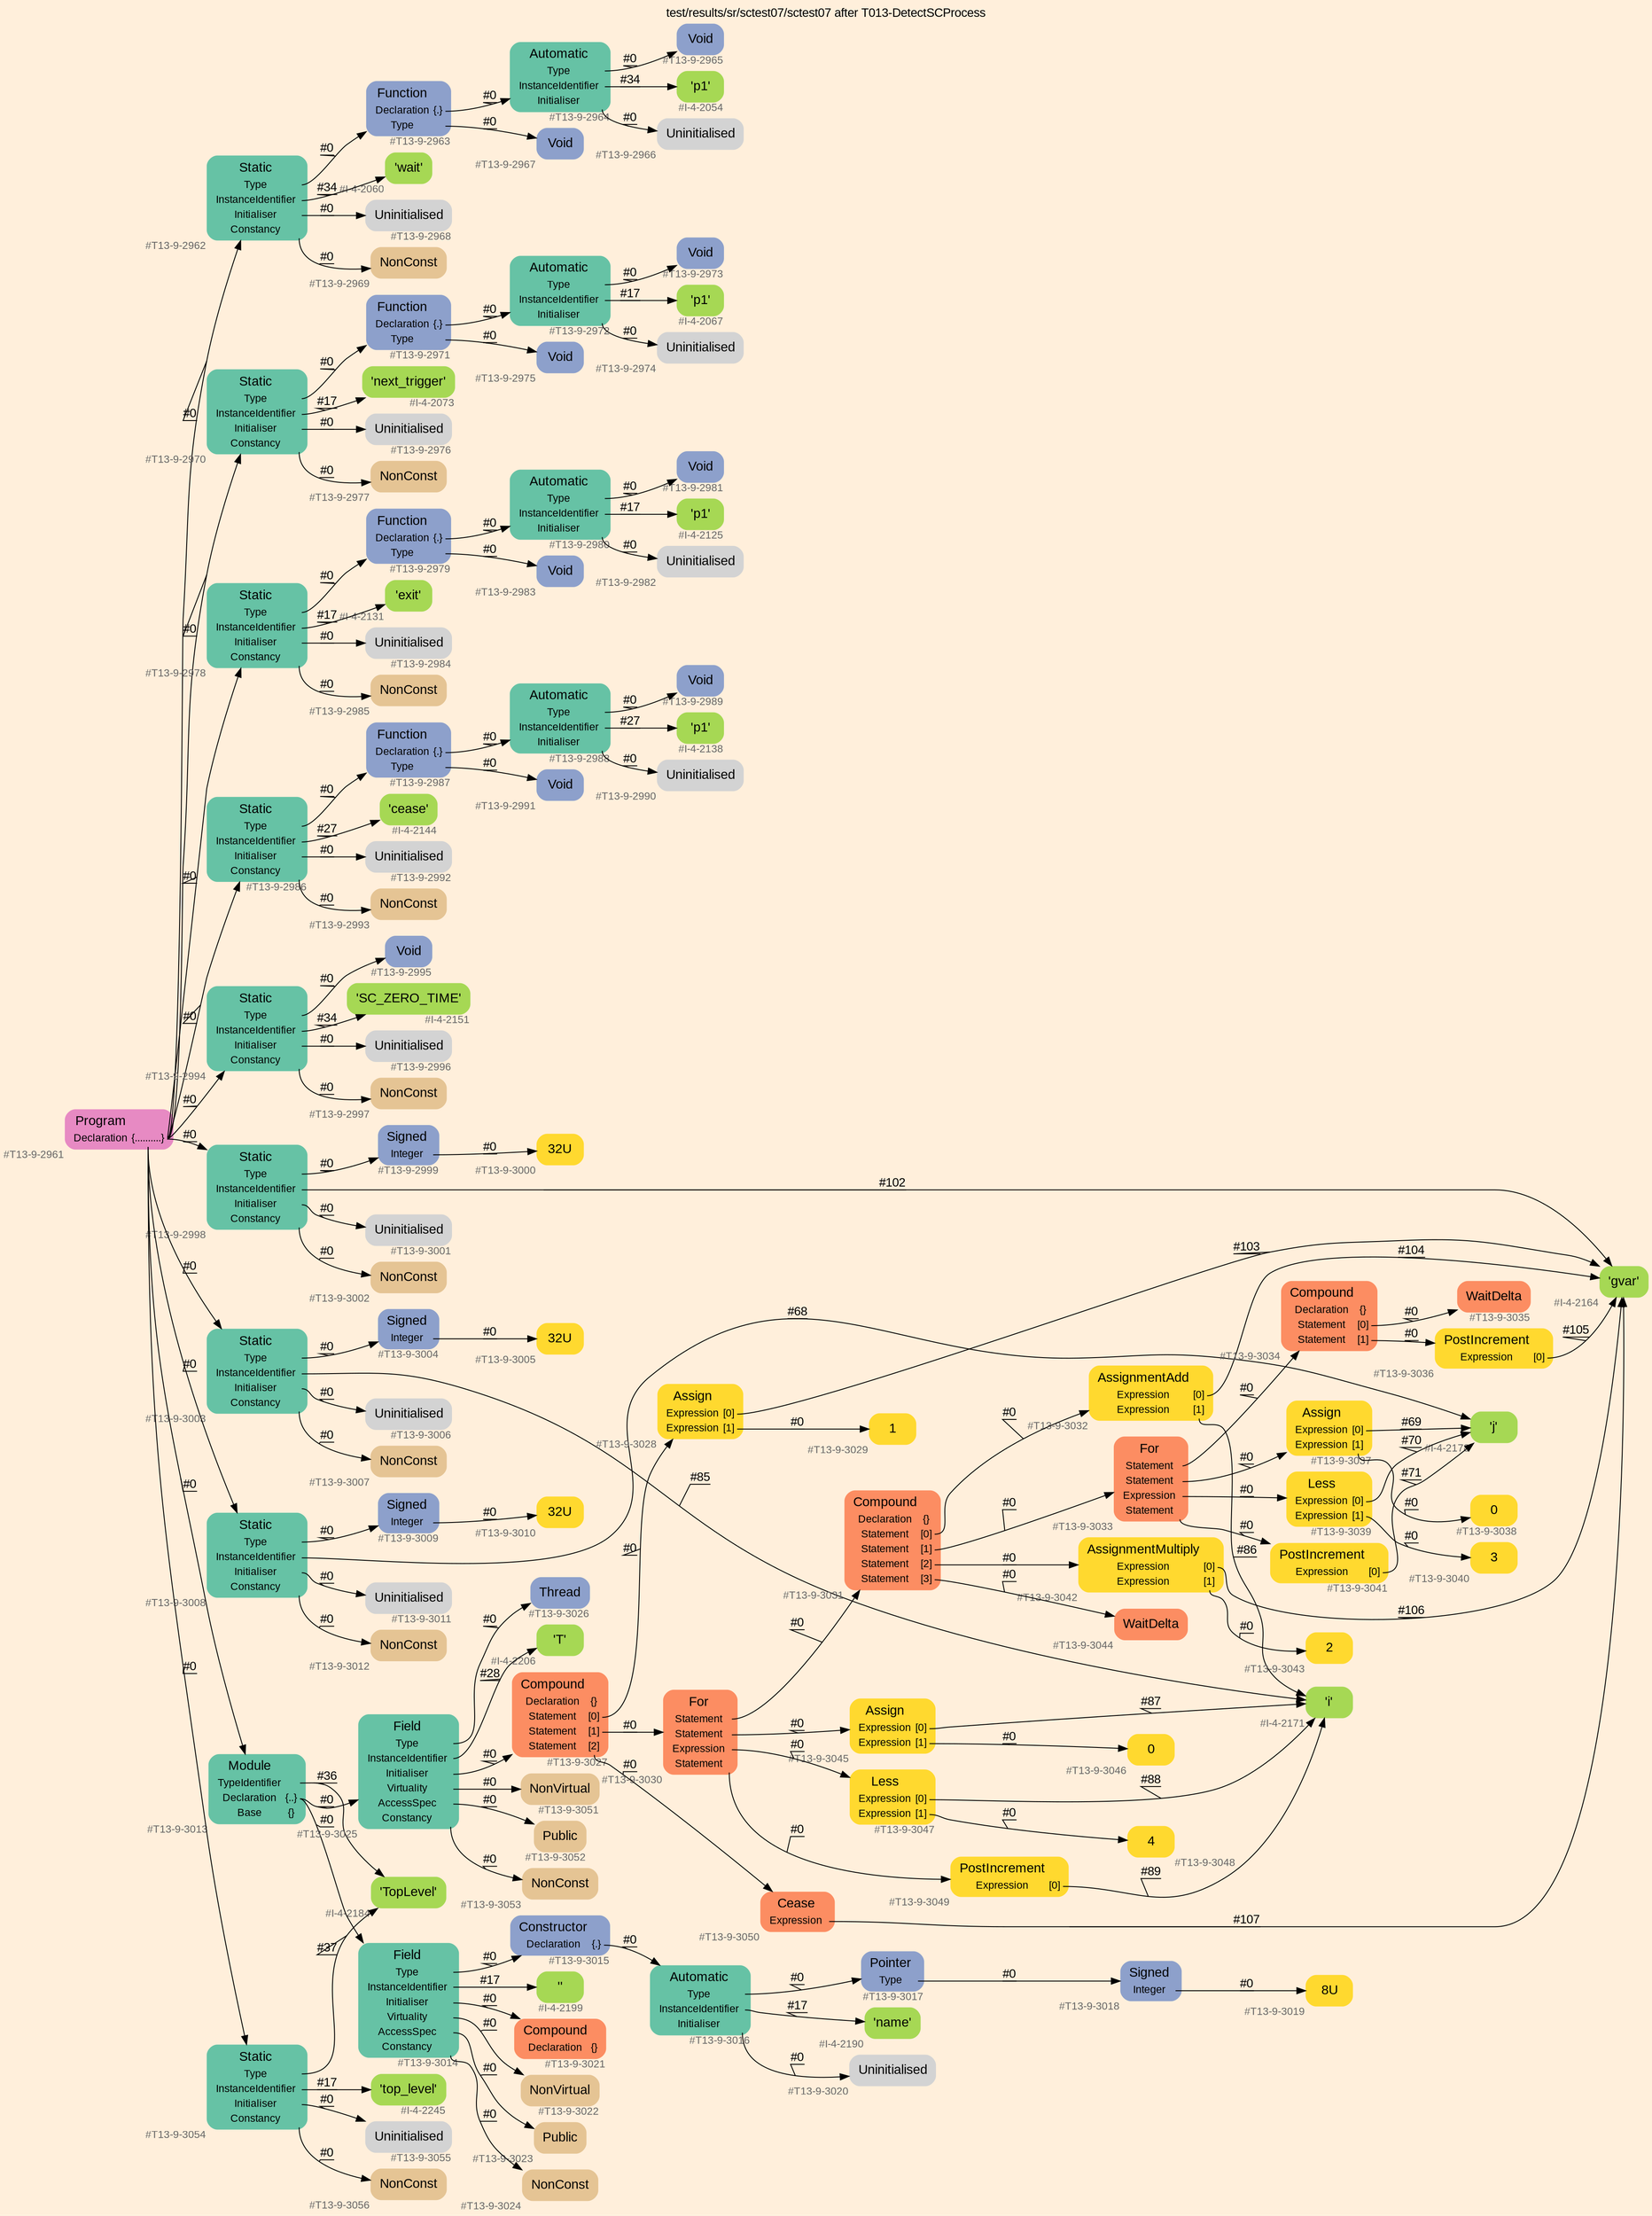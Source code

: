digraph "test/results/sr/sctest07/sctest07 after T013-DetectSCProcess" {
label = "test/results/sr/sctest07/sctest07 after T013-DetectSCProcess"
labelloc = t
graph [
    rankdir = "LR"
    ranksep = 0.3
    bgcolor = antiquewhite1
    color = black
    fontcolor = black
    fontname = "Arial"
];
node [
    fontname = "Arial"
];
edge [
    fontname = "Arial"
];

// -------------------- node figure --------------------
// -------- block #T13-9-2961 ----------
"#T13-9-2961" [
    fillcolor = "/set28/4"
    xlabel = "#T13-9-2961"
    fontsize = "12"
    fontcolor = grey40
    shape = "plaintext"
    label = <<TABLE BORDER="0" CELLBORDER="0" CELLSPACING="0">
     <TR><TD><FONT COLOR="black" POINT-SIZE="15">Program</FONT></TD></TR>
     <TR><TD><FONT COLOR="black" POINT-SIZE="12">Declaration</FONT></TD><TD PORT="port0"><FONT COLOR="black" POINT-SIZE="12">{..........}</FONT></TD></TR>
    </TABLE>>
    style = "rounded,filled"
];

// -------- block #T13-9-2962 ----------
"#T13-9-2962" [
    fillcolor = "/set28/1"
    xlabel = "#T13-9-2962"
    fontsize = "12"
    fontcolor = grey40
    shape = "plaintext"
    label = <<TABLE BORDER="0" CELLBORDER="0" CELLSPACING="0">
     <TR><TD><FONT COLOR="black" POINT-SIZE="15">Static</FONT></TD></TR>
     <TR><TD><FONT COLOR="black" POINT-SIZE="12">Type</FONT></TD><TD PORT="port0"></TD></TR>
     <TR><TD><FONT COLOR="black" POINT-SIZE="12">InstanceIdentifier</FONT></TD><TD PORT="port1"></TD></TR>
     <TR><TD><FONT COLOR="black" POINT-SIZE="12">Initialiser</FONT></TD><TD PORT="port2"></TD></TR>
     <TR><TD><FONT COLOR="black" POINT-SIZE="12">Constancy</FONT></TD><TD PORT="port3"></TD></TR>
    </TABLE>>
    style = "rounded,filled"
];

// -------- block #T13-9-2963 ----------
"#T13-9-2963" [
    fillcolor = "/set28/3"
    xlabel = "#T13-9-2963"
    fontsize = "12"
    fontcolor = grey40
    shape = "plaintext"
    label = <<TABLE BORDER="0" CELLBORDER="0" CELLSPACING="0">
     <TR><TD><FONT COLOR="black" POINT-SIZE="15">Function</FONT></TD></TR>
     <TR><TD><FONT COLOR="black" POINT-SIZE="12">Declaration</FONT></TD><TD PORT="port0"><FONT COLOR="black" POINT-SIZE="12">{.}</FONT></TD></TR>
     <TR><TD><FONT COLOR="black" POINT-SIZE="12">Type</FONT></TD><TD PORT="port1"></TD></TR>
    </TABLE>>
    style = "rounded,filled"
];

// -------- block #T13-9-2964 ----------
"#T13-9-2964" [
    fillcolor = "/set28/1"
    xlabel = "#T13-9-2964"
    fontsize = "12"
    fontcolor = grey40
    shape = "plaintext"
    label = <<TABLE BORDER="0" CELLBORDER="0" CELLSPACING="0">
     <TR><TD><FONT COLOR="black" POINT-SIZE="15">Automatic</FONT></TD></TR>
     <TR><TD><FONT COLOR="black" POINT-SIZE="12">Type</FONT></TD><TD PORT="port0"></TD></TR>
     <TR><TD><FONT COLOR="black" POINT-SIZE="12">InstanceIdentifier</FONT></TD><TD PORT="port1"></TD></TR>
     <TR><TD><FONT COLOR="black" POINT-SIZE="12">Initialiser</FONT></TD><TD PORT="port2"></TD></TR>
    </TABLE>>
    style = "rounded,filled"
];

// -------- block #T13-9-2965 ----------
"#T13-9-2965" [
    fillcolor = "/set28/3"
    xlabel = "#T13-9-2965"
    fontsize = "12"
    fontcolor = grey40
    shape = "plaintext"
    label = <<TABLE BORDER="0" CELLBORDER="0" CELLSPACING="0">
     <TR><TD><FONT COLOR="black" POINT-SIZE="15">Void</FONT></TD></TR>
    </TABLE>>
    style = "rounded,filled"
];

// -------- block #I-4-2054 ----------
"#I-4-2054" [
    fillcolor = "/set28/5"
    xlabel = "#I-4-2054"
    fontsize = "12"
    fontcolor = grey40
    shape = "plaintext"
    label = <<TABLE BORDER="0" CELLBORDER="0" CELLSPACING="0">
     <TR><TD><FONT COLOR="black" POINT-SIZE="15">'p1'</FONT></TD></TR>
    </TABLE>>
    style = "rounded,filled"
];

// -------- block #T13-9-2966 ----------
"#T13-9-2966" [
    xlabel = "#T13-9-2966"
    fontsize = "12"
    fontcolor = grey40
    shape = "plaintext"
    label = <<TABLE BORDER="0" CELLBORDER="0" CELLSPACING="0">
     <TR><TD><FONT COLOR="black" POINT-SIZE="15">Uninitialised</FONT></TD></TR>
    </TABLE>>
    style = "rounded,filled"
];

// -------- block #T13-9-2967 ----------
"#T13-9-2967" [
    fillcolor = "/set28/3"
    xlabel = "#T13-9-2967"
    fontsize = "12"
    fontcolor = grey40
    shape = "plaintext"
    label = <<TABLE BORDER="0" CELLBORDER="0" CELLSPACING="0">
     <TR><TD><FONT COLOR="black" POINT-SIZE="15">Void</FONT></TD></TR>
    </TABLE>>
    style = "rounded,filled"
];

// -------- block #I-4-2060 ----------
"#I-4-2060" [
    fillcolor = "/set28/5"
    xlabel = "#I-4-2060"
    fontsize = "12"
    fontcolor = grey40
    shape = "plaintext"
    label = <<TABLE BORDER="0" CELLBORDER="0" CELLSPACING="0">
     <TR><TD><FONT COLOR="black" POINT-SIZE="15">'wait'</FONT></TD></TR>
    </TABLE>>
    style = "rounded,filled"
];

// -------- block #T13-9-2968 ----------
"#T13-9-2968" [
    xlabel = "#T13-9-2968"
    fontsize = "12"
    fontcolor = grey40
    shape = "plaintext"
    label = <<TABLE BORDER="0" CELLBORDER="0" CELLSPACING="0">
     <TR><TD><FONT COLOR="black" POINT-SIZE="15">Uninitialised</FONT></TD></TR>
    </TABLE>>
    style = "rounded,filled"
];

// -------- block #T13-9-2969 ----------
"#T13-9-2969" [
    fillcolor = "/set28/7"
    xlabel = "#T13-9-2969"
    fontsize = "12"
    fontcolor = grey40
    shape = "plaintext"
    label = <<TABLE BORDER="0" CELLBORDER="0" CELLSPACING="0">
     <TR><TD><FONT COLOR="black" POINT-SIZE="15">NonConst</FONT></TD></TR>
    </TABLE>>
    style = "rounded,filled"
];

// -------- block #T13-9-2970 ----------
"#T13-9-2970" [
    fillcolor = "/set28/1"
    xlabel = "#T13-9-2970"
    fontsize = "12"
    fontcolor = grey40
    shape = "plaintext"
    label = <<TABLE BORDER="0" CELLBORDER="0" CELLSPACING="0">
     <TR><TD><FONT COLOR="black" POINT-SIZE="15">Static</FONT></TD></TR>
     <TR><TD><FONT COLOR="black" POINT-SIZE="12">Type</FONT></TD><TD PORT="port0"></TD></TR>
     <TR><TD><FONT COLOR="black" POINT-SIZE="12">InstanceIdentifier</FONT></TD><TD PORT="port1"></TD></TR>
     <TR><TD><FONT COLOR="black" POINT-SIZE="12">Initialiser</FONT></TD><TD PORT="port2"></TD></TR>
     <TR><TD><FONT COLOR="black" POINT-SIZE="12">Constancy</FONT></TD><TD PORT="port3"></TD></TR>
    </TABLE>>
    style = "rounded,filled"
];

// -------- block #T13-9-2971 ----------
"#T13-9-2971" [
    fillcolor = "/set28/3"
    xlabel = "#T13-9-2971"
    fontsize = "12"
    fontcolor = grey40
    shape = "plaintext"
    label = <<TABLE BORDER="0" CELLBORDER="0" CELLSPACING="0">
     <TR><TD><FONT COLOR="black" POINT-SIZE="15">Function</FONT></TD></TR>
     <TR><TD><FONT COLOR="black" POINT-SIZE="12">Declaration</FONT></TD><TD PORT="port0"><FONT COLOR="black" POINT-SIZE="12">{.}</FONT></TD></TR>
     <TR><TD><FONT COLOR="black" POINT-SIZE="12">Type</FONT></TD><TD PORT="port1"></TD></TR>
    </TABLE>>
    style = "rounded,filled"
];

// -------- block #T13-9-2972 ----------
"#T13-9-2972" [
    fillcolor = "/set28/1"
    xlabel = "#T13-9-2972"
    fontsize = "12"
    fontcolor = grey40
    shape = "plaintext"
    label = <<TABLE BORDER="0" CELLBORDER="0" CELLSPACING="0">
     <TR><TD><FONT COLOR="black" POINT-SIZE="15">Automatic</FONT></TD></TR>
     <TR><TD><FONT COLOR="black" POINT-SIZE="12">Type</FONT></TD><TD PORT="port0"></TD></TR>
     <TR><TD><FONT COLOR="black" POINT-SIZE="12">InstanceIdentifier</FONT></TD><TD PORT="port1"></TD></TR>
     <TR><TD><FONT COLOR="black" POINT-SIZE="12">Initialiser</FONT></TD><TD PORT="port2"></TD></TR>
    </TABLE>>
    style = "rounded,filled"
];

// -------- block #T13-9-2973 ----------
"#T13-9-2973" [
    fillcolor = "/set28/3"
    xlabel = "#T13-9-2973"
    fontsize = "12"
    fontcolor = grey40
    shape = "plaintext"
    label = <<TABLE BORDER="0" CELLBORDER="0" CELLSPACING="0">
     <TR><TD><FONT COLOR="black" POINT-SIZE="15">Void</FONT></TD></TR>
    </TABLE>>
    style = "rounded,filled"
];

// -------- block #I-4-2067 ----------
"#I-4-2067" [
    fillcolor = "/set28/5"
    xlabel = "#I-4-2067"
    fontsize = "12"
    fontcolor = grey40
    shape = "plaintext"
    label = <<TABLE BORDER="0" CELLBORDER="0" CELLSPACING="0">
     <TR><TD><FONT COLOR="black" POINT-SIZE="15">'p1'</FONT></TD></TR>
    </TABLE>>
    style = "rounded,filled"
];

// -------- block #T13-9-2974 ----------
"#T13-9-2974" [
    xlabel = "#T13-9-2974"
    fontsize = "12"
    fontcolor = grey40
    shape = "plaintext"
    label = <<TABLE BORDER="0" CELLBORDER="0" CELLSPACING="0">
     <TR><TD><FONT COLOR="black" POINT-SIZE="15">Uninitialised</FONT></TD></TR>
    </TABLE>>
    style = "rounded,filled"
];

// -------- block #T13-9-2975 ----------
"#T13-9-2975" [
    fillcolor = "/set28/3"
    xlabel = "#T13-9-2975"
    fontsize = "12"
    fontcolor = grey40
    shape = "plaintext"
    label = <<TABLE BORDER="0" CELLBORDER="0" CELLSPACING="0">
     <TR><TD><FONT COLOR="black" POINT-SIZE="15">Void</FONT></TD></TR>
    </TABLE>>
    style = "rounded,filled"
];

// -------- block #I-4-2073 ----------
"#I-4-2073" [
    fillcolor = "/set28/5"
    xlabel = "#I-4-2073"
    fontsize = "12"
    fontcolor = grey40
    shape = "plaintext"
    label = <<TABLE BORDER="0" CELLBORDER="0" CELLSPACING="0">
     <TR><TD><FONT COLOR="black" POINT-SIZE="15">'next_trigger'</FONT></TD></TR>
    </TABLE>>
    style = "rounded,filled"
];

// -------- block #T13-9-2976 ----------
"#T13-9-2976" [
    xlabel = "#T13-9-2976"
    fontsize = "12"
    fontcolor = grey40
    shape = "plaintext"
    label = <<TABLE BORDER="0" CELLBORDER="0" CELLSPACING="0">
     <TR><TD><FONT COLOR="black" POINT-SIZE="15">Uninitialised</FONT></TD></TR>
    </TABLE>>
    style = "rounded,filled"
];

// -------- block #T13-9-2977 ----------
"#T13-9-2977" [
    fillcolor = "/set28/7"
    xlabel = "#T13-9-2977"
    fontsize = "12"
    fontcolor = grey40
    shape = "plaintext"
    label = <<TABLE BORDER="0" CELLBORDER="0" CELLSPACING="0">
     <TR><TD><FONT COLOR="black" POINT-SIZE="15">NonConst</FONT></TD></TR>
    </TABLE>>
    style = "rounded,filled"
];

// -------- block #T13-9-2978 ----------
"#T13-9-2978" [
    fillcolor = "/set28/1"
    xlabel = "#T13-9-2978"
    fontsize = "12"
    fontcolor = grey40
    shape = "plaintext"
    label = <<TABLE BORDER="0" CELLBORDER="0" CELLSPACING="0">
     <TR><TD><FONT COLOR="black" POINT-SIZE="15">Static</FONT></TD></TR>
     <TR><TD><FONT COLOR="black" POINT-SIZE="12">Type</FONT></TD><TD PORT="port0"></TD></TR>
     <TR><TD><FONT COLOR="black" POINT-SIZE="12">InstanceIdentifier</FONT></TD><TD PORT="port1"></TD></TR>
     <TR><TD><FONT COLOR="black" POINT-SIZE="12">Initialiser</FONT></TD><TD PORT="port2"></TD></TR>
     <TR><TD><FONT COLOR="black" POINT-SIZE="12">Constancy</FONT></TD><TD PORT="port3"></TD></TR>
    </TABLE>>
    style = "rounded,filled"
];

// -------- block #T13-9-2979 ----------
"#T13-9-2979" [
    fillcolor = "/set28/3"
    xlabel = "#T13-9-2979"
    fontsize = "12"
    fontcolor = grey40
    shape = "plaintext"
    label = <<TABLE BORDER="0" CELLBORDER="0" CELLSPACING="0">
     <TR><TD><FONT COLOR="black" POINT-SIZE="15">Function</FONT></TD></TR>
     <TR><TD><FONT COLOR="black" POINT-SIZE="12">Declaration</FONT></TD><TD PORT="port0"><FONT COLOR="black" POINT-SIZE="12">{.}</FONT></TD></TR>
     <TR><TD><FONT COLOR="black" POINT-SIZE="12">Type</FONT></TD><TD PORT="port1"></TD></TR>
    </TABLE>>
    style = "rounded,filled"
];

// -------- block #T13-9-2980 ----------
"#T13-9-2980" [
    fillcolor = "/set28/1"
    xlabel = "#T13-9-2980"
    fontsize = "12"
    fontcolor = grey40
    shape = "plaintext"
    label = <<TABLE BORDER="0" CELLBORDER="0" CELLSPACING="0">
     <TR><TD><FONT COLOR="black" POINT-SIZE="15">Automatic</FONT></TD></TR>
     <TR><TD><FONT COLOR="black" POINT-SIZE="12">Type</FONT></TD><TD PORT="port0"></TD></TR>
     <TR><TD><FONT COLOR="black" POINT-SIZE="12">InstanceIdentifier</FONT></TD><TD PORT="port1"></TD></TR>
     <TR><TD><FONT COLOR="black" POINT-SIZE="12">Initialiser</FONT></TD><TD PORT="port2"></TD></TR>
    </TABLE>>
    style = "rounded,filled"
];

// -------- block #T13-9-2981 ----------
"#T13-9-2981" [
    fillcolor = "/set28/3"
    xlabel = "#T13-9-2981"
    fontsize = "12"
    fontcolor = grey40
    shape = "plaintext"
    label = <<TABLE BORDER="0" CELLBORDER="0" CELLSPACING="0">
     <TR><TD><FONT COLOR="black" POINT-SIZE="15">Void</FONT></TD></TR>
    </TABLE>>
    style = "rounded,filled"
];

// -------- block #I-4-2125 ----------
"#I-4-2125" [
    fillcolor = "/set28/5"
    xlabel = "#I-4-2125"
    fontsize = "12"
    fontcolor = grey40
    shape = "plaintext"
    label = <<TABLE BORDER="0" CELLBORDER="0" CELLSPACING="0">
     <TR><TD><FONT COLOR="black" POINT-SIZE="15">'p1'</FONT></TD></TR>
    </TABLE>>
    style = "rounded,filled"
];

// -------- block #T13-9-2982 ----------
"#T13-9-2982" [
    xlabel = "#T13-9-2982"
    fontsize = "12"
    fontcolor = grey40
    shape = "plaintext"
    label = <<TABLE BORDER="0" CELLBORDER="0" CELLSPACING="0">
     <TR><TD><FONT COLOR="black" POINT-SIZE="15">Uninitialised</FONT></TD></TR>
    </TABLE>>
    style = "rounded,filled"
];

// -------- block #T13-9-2983 ----------
"#T13-9-2983" [
    fillcolor = "/set28/3"
    xlabel = "#T13-9-2983"
    fontsize = "12"
    fontcolor = grey40
    shape = "plaintext"
    label = <<TABLE BORDER="0" CELLBORDER="0" CELLSPACING="0">
     <TR><TD><FONT COLOR="black" POINT-SIZE="15">Void</FONT></TD></TR>
    </TABLE>>
    style = "rounded,filled"
];

// -------- block #I-4-2131 ----------
"#I-4-2131" [
    fillcolor = "/set28/5"
    xlabel = "#I-4-2131"
    fontsize = "12"
    fontcolor = grey40
    shape = "plaintext"
    label = <<TABLE BORDER="0" CELLBORDER="0" CELLSPACING="0">
     <TR><TD><FONT COLOR="black" POINT-SIZE="15">'exit'</FONT></TD></TR>
    </TABLE>>
    style = "rounded,filled"
];

// -------- block #T13-9-2984 ----------
"#T13-9-2984" [
    xlabel = "#T13-9-2984"
    fontsize = "12"
    fontcolor = grey40
    shape = "plaintext"
    label = <<TABLE BORDER="0" CELLBORDER="0" CELLSPACING="0">
     <TR><TD><FONT COLOR="black" POINT-SIZE="15">Uninitialised</FONT></TD></TR>
    </TABLE>>
    style = "rounded,filled"
];

// -------- block #T13-9-2985 ----------
"#T13-9-2985" [
    fillcolor = "/set28/7"
    xlabel = "#T13-9-2985"
    fontsize = "12"
    fontcolor = grey40
    shape = "plaintext"
    label = <<TABLE BORDER="0" CELLBORDER="0" CELLSPACING="0">
     <TR><TD><FONT COLOR="black" POINT-SIZE="15">NonConst</FONT></TD></TR>
    </TABLE>>
    style = "rounded,filled"
];

// -------- block #T13-9-2986 ----------
"#T13-9-2986" [
    fillcolor = "/set28/1"
    xlabel = "#T13-9-2986"
    fontsize = "12"
    fontcolor = grey40
    shape = "plaintext"
    label = <<TABLE BORDER="0" CELLBORDER="0" CELLSPACING="0">
     <TR><TD><FONT COLOR="black" POINT-SIZE="15">Static</FONT></TD></TR>
     <TR><TD><FONT COLOR="black" POINT-SIZE="12">Type</FONT></TD><TD PORT="port0"></TD></TR>
     <TR><TD><FONT COLOR="black" POINT-SIZE="12">InstanceIdentifier</FONT></TD><TD PORT="port1"></TD></TR>
     <TR><TD><FONT COLOR="black" POINT-SIZE="12">Initialiser</FONT></TD><TD PORT="port2"></TD></TR>
     <TR><TD><FONT COLOR="black" POINT-SIZE="12">Constancy</FONT></TD><TD PORT="port3"></TD></TR>
    </TABLE>>
    style = "rounded,filled"
];

// -------- block #T13-9-2987 ----------
"#T13-9-2987" [
    fillcolor = "/set28/3"
    xlabel = "#T13-9-2987"
    fontsize = "12"
    fontcolor = grey40
    shape = "plaintext"
    label = <<TABLE BORDER="0" CELLBORDER="0" CELLSPACING="0">
     <TR><TD><FONT COLOR="black" POINT-SIZE="15">Function</FONT></TD></TR>
     <TR><TD><FONT COLOR="black" POINT-SIZE="12">Declaration</FONT></TD><TD PORT="port0"><FONT COLOR="black" POINT-SIZE="12">{.}</FONT></TD></TR>
     <TR><TD><FONT COLOR="black" POINT-SIZE="12">Type</FONT></TD><TD PORT="port1"></TD></TR>
    </TABLE>>
    style = "rounded,filled"
];

// -------- block #T13-9-2988 ----------
"#T13-9-2988" [
    fillcolor = "/set28/1"
    xlabel = "#T13-9-2988"
    fontsize = "12"
    fontcolor = grey40
    shape = "plaintext"
    label = <<TABLE BORDER="0" CELLBORDER="0" CELLSPACING="0">
     <TR><TD><FONT COLOR="black" POINT-SIZE="15">Automatic</FONT></TD></TR>
     <TR><TD><FONT COLOR="black" POINT-SIZE="12">Type</FONT></TD><TD PORT="port0"></TD></TR>
     <TR><TD><FONT COLOR="black" POINT-SIZE="12">InstanceIdentifier</FONT></TD><TD PORT="port1"></TD></TR>
     <TR><TD><FONT COLOR="black" POINT-SIZE="12">Initialiser</FONT></TD><TD PORT="port2"></TD></TR>
    </TABLE>>
    style = "rounded,filled"
];

// -------- block #T13-9-2989 ----------
"#T13-9-2989" [
    fillcolor = "/set28/3"
    xlabel = "#T13-9-2989"
    fontsize = "12"
    fontcolor = grey40
    shape = "plaintext"
    label = <<TABLE BORDER="0" CELLBORDER="0" CELLSPACING="0">
     <TR><TD><FONT COLOR="black" POINT-SIZE="15">Void</FONT></TD></TR>
    </TABLE>>
    style = "rounded,filled"
];

// -------- block #I-4-2138 ----------
"#I-4-2138" [
    fillcolor = "/set28/5"
    xlabel = "#I-4-2138"
    fontsize = "12"
    fontcolor = grey40
    shape = "plaintext"
    label = <<TABLE BORDER="0" CELLBORDER="0" CELLSPACING="0">
     <TR><TD><FONT COLOR="black" POINT-SIZE="15">'p1'</FONT></TD></TR>
    </TABLE>>
    style = "rounded,filled"
];

// -------- block #T13-9-2990 ----------
"#T13-9-2990" [
    xlabel = "#T13-9-2990"
    fontsize = "12"
    fontcolor = grey40
    shape = "plaintext"
    label = <<TABLE BORDER="0" CELLBORDER="0" CELLSPACING="0">
     <TR><TD><FONT COLOR="black" POINT-SIZE="15">Uninitialised</FONT></TD></TR>
    </TABLE>>
    style = "rounded,filled"
];

// -------- block #T13-9-2991 ----------
"#T13-9-2991" [
    fillcolor = "/set28/3"
    xlabel = "#T13-9-2991"
    fontsize = "12"
    fontcolor = grey40
    shape = "plaintext"
    label = <<TABLE BORDER="0" CELLBORDER="0" CELLSPACING="0">
     <TR><TD><FONT COLOR="black" POINT-SIZE="15">Void</FONT></TD></TR>
    </TABLE>>
    style = "rounded,filled"
];

// -------- block #I-4-2144 ----------
"#I-4-2144" [
    fillcolor = "/set28/5"
    xlabel = "#I-4-2144"
    fontsize = "12"
    fontcolor = grey40
    shape = "plaintext"
    label = <<TABLE BORDER="0" CELLBORDER="0" CELLSPACING="0">
     <TR><TD><FONT COLOR="black" POINT-SIZE="15">'cease'</FONT></TD></TR>
    </TABLE>>
    style = "rounded,filled"
];

// -------- block #T13-9-2992 ----------
"#T13-9-2992" [
    xlabel = "#T13-9-2992"
    fontsize = "12"
    fontcolor = grey40
    shape = "plaintext"
    label = <<TABLE BORDER="0" CELLBORDER="0" CELLSPACING="0">
     <TR><TD><FONT COLOR="black" POINT-SIZE="15">Uninitialised</FONT></TD></TR>
    </TABLE>>
    style = "rounded,filled"
];

// -------- block #T13-9-2993 ----------
"#T13-9-2993" [
    fillcolor = "/set28/7"
    xlabel = "#T13-9-2993"
    fontsize = "12"
    fontcolor = grey40
    shape = "plaintext"
    label = <<TABLE BORDER="0" CELLBORDER="0" CELLSPACING="0">
     <TR><TD><FONT COLOR="black" POINT-SIZE="15">NonConst</FONT></TD></TR>
    </TABLE>>
    style = "rounded,filled"
];

// -------- block #T13-9-2994 ----------
"#T13-9-2994" [
    fillcolor = "/set28/1"
    xlabel = "#T13-9-2994"
    fontsize = "12"
    fontcolor = grey40
    shape = "plaintext"
    label = <<TABLE BORDER="0" CELLBORDER="0" CELLSPACING="0">
     <TR><TD><FONT COLOR="black" POINT-SIZE="15">Static</FONT></TD></TR>
     <TR><TD><FONT COLOR="black" POINT-SIZE="12">Type</FONT></TD><TD PORT="port0"></TD></TR>
     <TR><TD><FONT COLOR="black" POINT-SIZE="12">InstanceIdentifier</FONT></TD><TD PORT="port1"></TD></TR>
     <TR><TD><FONT COLOR="black" POINT-SIZE="12">Initialiser</FONT></TD><TD PORT="port2"></TD></TR>
     <TR><TD><FONT COLOR="black" POINT-SIZE="12">Constancy</FONT></TD><TD PORT="port3"></TD></TR>
    </TABLE>>
    style = "rounded,filled"
];

// -------- block #T13-9-2995 ----------
"#T13-9-2995" [
    fillcolor = "/set28/3"
    xlabel = "#T13-9-2995"
    fontsize = "12"
    fontcolor = grey40
    shape = "plaintext"
    label = <<TABLE BORDER="0" CELLBORDER="0" CELLSPACING="0">
     <TR><TD><FONT COLOR="black" POINT-SIZE="15">Void</FONT></TD></TR>
    </TABLE>>
    style = "rounded,filled"
];

// -------- block #I-4-2151 ----------
"#I-4-2151" [
    fillcolor = "/set28/5"
    xlabel = "#I-4-2151"
    fontsize = "12"
    fontcolor = grey40
    shape = "plaintext"
    label = <<TABLE BORDER="0" CELLBORDER="0" CELLSPACING="0">
     <TR><TD><FONT COLOR="black" POINT-SIZE="15">'SC_ZERO_TIME'</FONT></TD></TR>
    </TABLE>>
    style = "rounded,filled"
];

// -------- block #T13-9-2996 ----------
"#T13-9-2996" [
    xlabel = "#T13-9-2996"
    fontsize = "12"
    fontcolor = grey40
    shape = "plaintext"
    label = <<TABLE BORDER="0" CELLBORDER="0" CELLSPACING="0">
     <TR><TD><FONT COLOR="black" POINT-SIZE="15">Uninitialised</FONT></TD></TR>
    </TABLE>>
    style = "rounded,filled"
];

// -------- block #T13-9-2997 ----------
"#T13-9-2997" [
    fillcolor = "/set28/7"
    xlabel = "#T13-9-2997"
    fontsize = "12"
    fontcolor = grey40
    shape = "plaintext"
    label = <<TABLE BORDER="0" CELLBORDER="0" CELLSPACING="0">
     <TR><TD><FONT COLOR="black" POINT-SIZE="15">NonConst</FONT></TD></TR>
    </TABLE>>
    style = "rounded,filled"
];

// -------- block #T13-9-2998 ----------
"#T13-9-2998" [
    fillcolor = "/set28/1"
    xlabel = "#T13-9-2998"
    fontsize = "12"
    fontcolor = grey40
    shape = "plaintext"
    label = <<TABLE BORDER="0" CELLBORDER="0" CELLSPACING="0">
     <TR><TD><FONT COLOR="black" POINT-SIZE="15">Static</FONT></TD></TR>
     <TR><TD><FONT COLOR="black" POINT-SIZE="12">Type</FONT></TD><TD PORT="port0"></TD></TR>
     <TR><TD><FONT COLOR="black" POINT-SIZE="12">InstanceIdentifier</FONT></TD><TD PORT="port1"></TD></TR>
     <TR><TD><FONT COLOR="black" POINT-SIZE="12">Initialiser</FONT></TD><TD PORT="port2"></TD></TR>
     <TR><TD><FONT COLOR="black" POINT-SIZE="12">Constancy</FONT></TD><TD PORT="port3"></TD></TR>
    </TABLE>>
    style = "rounded,filled"
];

// -------- block #T13-9-2999 ----------
"#T13-9-2999" [
    fillcolor = "/set28/3"
    xlabel = "#T13-9-2999"
    fontsize = "12"
    fontcolor = grey40
    shape = "plaintext"
    label = <<TABLE BORDER="0" CELLBORDER="0" CELLSPACING="0">
     <TR><TD><FONT COLOR="black" POINT-SIZE="15">Signed</FONT></TD></TR>
     <TR><TD><FONT COLOR="black" POINT-SIZE="12">Integer</FONT></TD><TD PORT="port0"></TD></TR>
    </TABLE>>
    style = "rounded,filled"
];

// -------- block #T13-9-3000 ----------
"#T13-9-3000" [
    fillcolor = "/set28/6"
    xlabel = "#T13-9-3000"
    fontsize = "12"
    fontcolor = grey40
    shape = "plaintext"
    label = <<TABLE BORDER="0" CELLBORDER="0" CELLSPACING="0">
     <TR><TD><FONT COLOR="black" POINT-SIZE="15">32U</FONT></TD></TR>
    </TABLE>>
    style = "rounded,filled"
];

// -------- block #I-4-2164 ----------
"#I-4-2164" [
    fillcolor = "/set28/5"
    xlabel = "#I-4-2164"
    fontsize = "12"
    fontcolor = grey40
    shape = "plaintext"
    label = <<TABLE BORDER="0" CELLBORDER="0" CELLSPACING="0">
     <TR><TD><FONT COLOR="black" POINT-SIZE="15">'gvar'</FONT></TD></TR>
    </TABLE>>
    style = "rounded,filled"
];

// -------- block #T13-9-3001 ----------
"#T13-9-3001" [
    xlabel = "#T13-9-3001"
    fontsize = "12"
    fontcolor = grey40
    shape = "plaintext"
    label = <<TABLE BORDER="0" CELLBORDER="0" CELLSPACING="0">
     <TR><TD><FONT COLOR="black" POINT-SIZE="15">Uninitialised</FONT></TD></TR>
    </TABLE>>
    style = "rounded,filled"
];

// -------- block #T13-9-3002 ----------
"#T13-9-3002" [
    fillcolor = "/set28/7"
    xlabel = "#T13-9-3002"
    fontsize = "12"
    fontcolor = grey40
    shape = "plaintext"
    label = <<TABLE BORDER="0" CELLBORDER="0" CELLSPACING="0">
     <TR><TD><FONT COLOR="black" POINT-SIZE="15">NonConst</FONT></TD></TR>
    </TABLE>>
    style = "rounded,filled"
];

// -------- block #T13-9-3003 ----------
"#T13-9-3003" [
    fillcolor = "/set28/1"
    xlabel = "#T13-9-3003"
    fontsize = "12"
    fontcolor = grey40
    shape = "plaintext"
    label = <<TABLE BORDER="0" CELLBORDER="0" CELLSPACING="0">
     <TR><TD><FONT COLOR="black" POINT-SIZE="15">Static</FONT></TD></TR>
     <TR><TD><FONT COLOR="black" POINT-SIZE="12">Type</FONT></TD><TD PORT="port0"></TD></TR>
     <TR><TD><FONT COLOR="black" POINT-SIZE="12">InstanceIdentifier</FONT></TD><TD PORT="port1"></TD></TR>
     <TR><TD><FONT COLOR="black" POINT-SIZE="12">Initialiser</FONT></TD><TD PORT="port2"></TD></TR>
     <TR><TD><FONT COLOR="black" POINT-SIZE="12">Constancy</FONT></TD><TD PORT="port3"></TD></TR>
    </TABLE>>
    style = "rounded,filled"
];

// -------- block #T13-9-3004 ----------
"#T13-9-3004" [
    fillcolor = "/set28/3"
    xlabel = "#T13-9-3004"
    fontsize = "12"
    fontcolor = grey40
    shape = "plaintext"
    label = <<TABLE BORDER="0" CELLBORDER="0" CELLSPACING="0">
     <TR><TD><FONT COLOR="black" POINT-SIZE="15">Signed</FONT></TD></TR>
     <TR><TD><FONT COLOR="black" POINT-SIZE="12">Integer</FONT></TD><TD PORT="port0"></TD></TR>
    </TABLE>>
    style = "rounded,filled"
];

// -------- block #T13-9-3005 ----------
"#T13-9-3005" [
    fillcolor = "/set28/6"
    xlabel = "#T13-9-3005"
    fontsize = "12"
    fontcolor = grey40
    shape = "plaintext"
    label = <<TABLE BORDER="0" CELLBORDER="0" CELLSPACING="0">
     <TR><TD><FONT COLOR="black" POINT-SIZE="15">32U</FONT></TD></TR>
    </TABLE>>
    style = "rounded,filled"
];

// -------- block #I-4-2171 ----------
"#I-4-2171" [
    fillcolor = "/set28/5"
    xlabel = "#I-4-2171"
    fontsize = "12"
    fontcolor = grey40
    shape = "plaintext"
    label = <<TABLE BORDER="0" CELLBORDER="0" CELLSPACING="0">
     <TR><TD><FONT COLOR="black" POINT-SIZE="15">'i'</FONT></TD></TR>
    </TABLE>>
    style = "rounded,filled"
];

// -------- block #T13-9-3006 ----------
"#T13-9-3006" [
    xlabel = "#T13-9-3006"
    fontsize = "12"
    fontcolor = grey40
    shape = "plaintext"
    label = <<TABLE BORDER="0" CELLBORDER="0" CELLSPACING="0">
     <TR><TD><FONT COLOR="black" POINT-SIZE="15">Uninitialised</FONT></TD></TR>
    </TABLE>>
    style = "rounded,filled"
];

// -------- block #T13-9-3007 ----------
"#T13-9-3007" [
    fillcolor = "/set28/7"
    xlabel = "#T13-9-3007"
    fontsize = "12"
    fontcolor = grey40
    shape = "plaintext"
    label = <<TABLE BORDER="0" CELLBORDER="0" CELLSPACING="0">
     <TR><TD><FONT COLOR="black" POINT-SIZE="15">NonConst</FONT></TD></TR>
    </TABLE>>
    style = "rounded,filled"
];

// -------- block #T13-9-3008 ----------
"#T13-9-3008" [
    fillcolor = "/set28/1"
    xlabel = "#T13-9-3008"
    fontsize = "12"
    fontcolor = grey40
    shape = "plaintext"
    label = <<TABLE BORDER="0" CELLBORDER="0" CELLSPACING="0">
     <TR><TD><FONT COLOR="black" POINT-SIZE="15">Static</FONT></TD></TR>
     <TR><TD><FONT COLOR="black" POINT-SIZE="12">Type</FONT></TD><TD PORT="port0"></TD></TR>
     <TR><TD><FONT COLOR="black" POINT-SIZE="12">InstanceIdentifier</FONT></TD><TD PORT="port1"></TD></TR>
     <TR><TD><FONT COLOR="black" POINT-SIZE="12">Initialiser</FONT></TD><TD PORT="port2"></TD></TR>
     <TR><TD><FONT COLOR="black" POINT-SIZE="12">Constancy</FONT></TD><TD PORT="port3"></TD></TR>
    </TABLE>>
    style = "rounded,filled"
];

// -------- block #T13-9-3009 ----------
"#T13-9-3009" [
    fillcolor = "/set28/3"
    xlabel = "#T13-9-3009"
    fontsize = "12"
    fontcolor = grey40
    shape = "plaintext"
    label = <<TABLE BORDER="0" CELLBORDER="0" CELLSPACING="0">
     <TR><TD><FONT COLOR="black" POINT-SIZE="15">Signed</FONT></TD></TR>
     <TR><TD><FONT COLOR="black" POINT-SIZE="12">Integer</FONT></TD><TD PORT="port0"></TD></TR>
    </TABLE>>
    style = "rounded,filled"
];

// -------- block #T13-9-3010 ----------
"#T13-9-3010" [
    fillcolor = "/set28/6"
    xlabel = "#T13-9-3010"
    fontsize = "12"
    fontcolor = grey40
    shape = "plaintext"
    label = <<TABLE BORDER="0" CELLBORDER="0" CELLSPACING="0">
     <TR><TD><FONT COLOR="black" POINT-SIZE="15">32U</FONT></TD></TR>
    </TABLE>>
    style = "rounded,filled"
];

// -------- block #I-4-2178 ----------
"#I-4-2178" [
    fillcolor = "/set28/5"
    xlabel = "#I-4-2178"
    fontsize = "12"
    fontcolor = grey40
    shape = "plaintext"
    label = <<TABLE BORDER="0" CELLBORDER="0" CELLSPACING="0">
     <TR><TD><FONT COLOR="black" POINT-SIZE="15">'j'</FONT></TD></TR>
    </TABLE>>
    style = "rounded,filled"
];

// -------- block #T13-9-3011 ----------
"#T13-9-3011" [
    xlabel = "#T13-9-3011"
    fontsize = "12"
    fontcolor = grey40
    shape = "plaintext"
    label = <<TABLE BORDER="0" CELLBORDER="0" CELLSPACING="0">
     <TR><TD><FONT COLOR="black" POINT-SIZE="15">Uninitialised</FONT></TD></TR>
    </TABLE>>
    style = "rounded,filled"
];

// -------- block #T13-9-3012 ----------
"#T13-9-3012" [
    fillcolor = "/set28/7"
    xlabel = "#T13-9-3012"
    fontsize = "12"
    fontcolor = grey40
    shape = "plaintext"
    label = <<TABLE BORDER="0" CELLBORDER="0" CELLSPACING="0">
     <TR><TD><FONT COLOR="black" POINT-SIZE="15">NonConst</FONT></TD></TR>
    </TABLE>>
    style = "rounded,filled"
];

// -------- block #T13-9-3013 ----------
"#T13-9-3013" [
    fillcolor = "/set28/1"
    xlabel = "#T13-9-3013"
    fontsize = "12"
    fontcolor = grey40
    shape = "plaintext"
    label = <<TABLE BORDER="0" CELLBORDER="0" CELLSPACING="0">
     <TR><TD><FONT COLOR="black" POINT-SIZE="15">Module</FONT></TD></TR>
     <TR><TD><FONT COLOR="black" POINT-SIZE="12">TypeIdentifier</FONT></TD><TD PORT="port0"></TD></TR>
     <TR><TD><FONT COLOR="black" POINT-SIZE="12">Declaration</FONT></TD><TD PORT="port1"><FONT COLOR="black" POINT-SIZE="12">{..}</FONT></TD></TR>
     <TR><TD><FONT COLOR="black" POINT-SIZE="12">Base</FONT></TD><TD PORT="port2"><FONT COLOR="black" POINT-SIZE="12">{}</FONT></TD></TR>
    </TABLE>>
    style = "rounded,filled"
];

// -------- block #I-4-2184 ----------
"#I-4-2184" [
    fillcolor = "/set28/5"
    xlabel = "#I-4-2184"
    fontsize = "12"
    fontcolor = grey40
    shape = "plaintext"
    label = <<TABLE BORDER="0" CELLBORDER="0" CELLSPACING="0">
     <TR><TD><FONT COLOR="black" POINT-SIZE="15">'TopLevel'</FONT></TD></TR>
    </TABLE>>
    style = "rounded,filled"
];

// -------- block #T13-9-3014 ----------
"#T13-9-3014" [
    fillcolor = "/set28/1"
    xlabel = "#T13-9-3014"
    fontsize = "12"
    fontcolor = grey40
    shape = "plaintext"
    label = <<TABLE BORDER="0" CELLBORDER="0" CELLSPACING="0">
     <TR><TD><FONT COLOR="black" POINT-SIZE="15">Field</FONT></TD></TR>
     <TR><TD><FONT COLOR="black" POINT-SIZE="12">Type</FONT></TD><TD PORT="port0"></TD></TR>
     <TR><TD><FONT COLOR="black" POINT-SIZE="12">InstanceIdentifier</FONT></TD><TD PORT="port1"></TD></TR>
     <TR><TD><FONT COLOR="black" POINT-SIZE="12">Initialiser</FONT></TD><TD PORT="port2"></TD></TR>
     <TR><TD><FONT COLOR="black" POINT-SIZE="12">Virtuality</FONT></TD><TD PORT="port3"></TD></TR>
     <TR><TD><FONT COLOR="black" POINT-SIZE="12">AccessSpec</FONT></TD><TD PORT="port4"></TD></TR>
     <TR><TD><FONT COLOR="black" POINT-SIZE="12">Constancy</FONT></TD><TD PORT="port5"></TD></TR>
    </TABLE>>
    style = "rounded,filled"
];

// -------- block #T13-9-3015 ----------
"#T13-9-3015" [
    fillcolor = "/set28/3"
    xlabel = "#T13-9-3015"
    fontsize = "12"
    fontcolor = grey40
    shape = "plaintext"
    label = <<TABLE BORDER="0" CELLBORDER="0" CELLSPACING="0">
     <TR><TD><FONT COLOR="black" POINT-SIZE="15">Constructor</FONT></TD></TR>
     <TR><TD><FONT COLOR="black" POINT-SIZE="12">Declaration</FONT></TD><TD PORT="port0"><FONT COLOR="black" POINT-SIZE="12">{.}</FONT></TD></TR>
    </TABLE>>
    style = "rounded,filled"
];

// -------- block #T13-9-3016 ----------
"#T13-9-3016" [
    fillcolor = "/set28/1"
    xlabel = "#T13-9-3016"
    fontsize = "12"
    fontcolor = grey40
    shape = "plaintext"
    label = <<TABLE BORDER="0" CELLBORDER="0" CELLSPACING="0">
     <TR><TD><FONT COLOR="black" POINT-SIZE="15">Automatic</FONT></TD></TR>
     <TR><TD><FONT COLOR="black" POINT-SIZE="12">Type</FONT></TD><TD PORT="port0"></TD></TR>
     <TR><TD><FONT COLOR="black" POINT-SIZE="12">InstanceIdentifier</FONT></TD><TD PORT="port1"></TD></TR>
     <TR><TD><FONT COLOR="black" POINT-SIZE="12">Initialiser</FONT></TD><TD PORT="port2"></TD></TR>
    </TABLE>>
    style = "rounded,filled"
];

// -------- block #T13-9-3017 ----------
"#T13-9-3017" [
    fillcolor = "/set28/3"
    xlabel = "#T13-9-3017"
    fontsize = "12"
    fontcolor = grey40
    shape = "plaintext"
    label = <<TABLE BORDER="0" CELLBORDER="0" CELLSPACING="0">
     <TR><TD><FONT COLOR="black" POINT-SIZE="15">Pointer</FONT></TD></TR>
     <TR><TD><FONT COLOR="black" POINT-SIZE="12">Type</FONT></TD><TD PORT="port0"></TD></TR>
    </TABLE>>
    style = "rounded,filled"
];

// -------- block #T13-9-3018 ----------
"#T13-9-3018" [
    fillcolor = "/set28/3"
    xlabel = "#T13-9-3018"
    fontsize = "12"
    fontcolor = grey40
    shape = "plaintext"
    label = <<TABLE BORDER="0" CELLBORDER="0" CELLSPACING="0">
     <TR><TD><FONT COLOR="black" POINT-SIZE="15">Signed</FONT></TD></TR>
     <TR><TD><FONT COLOR="black" POINT-SIZE="12">Integer</FONT></TD><TD PORT="port0"></TD></TR>
    </TABLE>>
    style = "rounded,filled"
];

// -------- block #T13-9-3019 ----------
"#T13-9-3019" [
    fillcolor = "/set28/6"
    xlabel = "#T13-9-3019"
    fontsize = "12"
    fontcolor = grey40
    shape = "plaintext"
    label = <<TABLE BORDER="0" CELLBORDER="0" CELLSPACING="0">
     <TR><TD><FONT COLOR="black" POINT-SIZE="15">8U</FONT></TD></TR>
    </TABLE>>
    style = "rounded,filled"
];

// -------- block #I-4-2190 ----------
"#I-4-2190" [
    fillcolor = "/set28/5"
    xlabel = "#I-4-2190"
    fontsize = "12"
    fontcolor = grey40
    shape = "plaintext"
    label = <<TABLE BORDER="0" CELLBORDER="0" CELLSPACING="0">
     <TR><TD><FONT COLOR="black" POINT-SIZE="15">'name'</FONT></TD></TR>
    </TABLE>>
    style = "rounded,filled"
];

// -------- block #T13-9-3020 ----------
"#T13-9-3020" [
    xlabel = "#T13-9-3020"
    fontsize = "12"
    fontcolor = grey40
    shape = "plaintext"
    label = <<TABLE BORDER="0" CELLBORDER="0" CELLSPACING="0">
     <TR><TD><FONT COLOR="black" POINT-SIZE="15">Uninitialised</FONT></TD></TR>
    </TABLE>>
    style = "rounded,filled"
];

// -------- block #I-4-2199 ----------
"#I-4-2199" [
    fillcolor = "/set28/5"
    xlabel = "#I-4-2199"
    fontsize = "12"
    fontcolor = grey40
    shape = "plaintext"
    label = <<TABLE BORDER="0" CELLBORDER="0" CELLSPACING="0">
     <TR><TD><FONT COLOR="black" POINT-SIZE="15">''</FONT></TD></TR>
    </TABLE>>
    style = "rounded,filled"
];

// -------- block #T13-9-3021 ----------
"#T13-9-3021" [
    fillcolor = "/set28/2"
    xlabel = "#T13-9-3021"
    fontsize = "12"
    fontcolor = grey40
    shape = "plaintext"
    label = <<TABLE BORDER="0" CELLBORDER="0" CELLSPACING="0">
     <TR><TD><FONT COLOR="black" POINT-SIZE="15">Compound</FONT></TD></TR>
     <TR><TD><FONT COLOR="black" POINT-SIZE="12">Declaration</FONT></TD><TD PORT="port0"><FONT COLOR="black" POINT-SIZE="12">{}</FONT></TD></TR>
    </TABLE>>
    style = "rounded,filled"
];

// -------- block #T13-9-3022 ----------
"#T13-9-3022" [
    fillcolor = "/set28/7"
    xlabel = "#T13-9-3022"
    fontsize = "12"
    fontcolor = grey40
    shape = "plaintext"
    label = <<TABLE BORDER="0" CELLBORDER="0" CELLSPACING="0">
     <TR><TD><FONT COLOR="black" POINT-SIZE="15">NonVirtual</FONT></TD></TR>
    </TABLE>>
    style = "rounded,filled"
];

// -------- block #T13-9-3023 ----------
"#T13-9-3023" [
    fillcolor = "/set28/7"
    xlabel = "#T13-9-3023"
    fontsize = "12"
    fontcolor = grey40
    shape = "plaintext"
    label = <<TABLE BORDER="0" CELLBORDER="0" CELLSPACING="0">
     <TR><TD><FONT COLOR="black" POINT-SIZE="15">Public</FONT></TD></TR>
    </TABLE>>
    style = "rounded,filled"
];

// -------- block #T13-9-3024 ----------
"#T13-9-3024" [
    fillcolor = "/set28/7"
    xlabel = "#T13-9-3024"
    fontsize = "12"
    fontcolor = grey40
    shape = "plaintext"
    label = <<TABLE BORDER="0" CELLBORDER="0" CELLSPACING="0">
     <TR><TD><FONT COLOR="black" POINT-SIZE="15">NonConst</FONT></TD></TR>
    </TABLE>>
    style = "rounded,filled"
];

// -------- block #T13-9-3025 ----------
"#T13-9-3025" [
    fillcolor = "/set28/1"
    xlabel = "#T13-9-3025"
    fontsize = "12"
    fontcolor = grey40
    shape = "plaintext"
    label = <<TABLE BORDER="0" CELLBORDER="0" CELLSPACING="0">
     <TR><TD><FONT COLOR="black" POINT-SIZE="15">Field</FONT></TD></TR>
     <TR><TD><FONT COLOR="black" POINT-SIZE="12">Type</FONT></TD><TD PORT="port0"></TD></TR>
     <TR><TD><FONT COLOR="black" POINT-SIZE="12">InstanceIdentifier</FONT></TD><TD PORT="port1"></TD></TR>
     <TR><TD><FONT COLOR="black" POINT-SIZE="12">Initialiser</FONT></TD><TD PORT="port2"></TD></TR>
     <TR><TD><FONT COLOR="black" POINT-SIZE="12">Virtuality</FONT></TD><TD PORT="port3"></TD></TR>
     <TR><TD><FONT COLOR="black" POINT-SIZE="12">AccessSpec</FONT></TD><TD PORT="port4"></TD></TR>
     <TR><TD><FONT COLOR="black" POINT-SIZE="12">Constancy</FONT></TD><TD PORT="port5"></TD></TR>
    </TABLE>>
    style = "rounded,filled"
];

// -------- block #T13-9-3026 ----------
"#T13-9-3026" [
    fillcolor = "/set28/3"
    xlabel = "#T13-9-3026"
    fontsize = "12"
    fontcolor = grey40
    shape = "plaintext"
    label = <<TABLE BORDER="0" CELLBORDER="0" CELLSPACING="0">
     <TR><TD><FONT COLOR="black" POINT-SIZE="15">Thread</FONT></TD></TR>
    </TABLE>>
    style = "rounded,filled"
];

// -------- block #I-4-2206 ----------
"#I-4-2206" [
    fillcolor = "/set28/5"
    xlabel = "#I-4-2206"
    fontsize = "12"
    fontcolor = grey40
    shape = "plaintext"
    label = <<TABLE BORDER="0" CELLBORDER="0" CELLSPACING="0">
     <TR><TD><FONT COLOR="black" POINT-SIZE="15">'T'</FONT></TD></TR>
    </TABLE>>
    style = "rounded,filled"
];

// -------- block #T13-9-3027 ----------
"#T13-9-3027" [
    fillcolor = "/set28/2"
    xlabel = "#T13-9-3027"
    fontsize = "12"
    fontcolor = grey40
    shape = "plaintext"
    label = <<TABLE BORDER="0" CELLBORDER="0" CELLSPACING="0">
     <TR><TD><FONT COLOR="black" POINT-SIZE="15">Compound</FONT></TD></TR>
     <TR><TD><FONT COLOR="black" POINT-SIZE="12">Declaration</FONT></TD><TD PORT="port0"><FONT COLOR="black" POINT-SIZE="12">{}</FONT></TD></TR>
     <TR><TD><FONT COLOR="black" POINT-SIZE="12">Statement</FONT></TD><TD PORT="port1"><FONT COLOR="black" POINT-SIZE="12">[0]</FONT></TD></TR>
     <TR><TD><FONT COLOR="black" POINT-SIZE="12">Statement</FONT></TD><TD PORT="port2"><FONT COLOR="black" POINT-SIZE="12">[1]</FONT></TD></TR>
     <TR><TD><FONT COLOR="black" POINT-SIZE="12">Statement</FONT></TD><TD PORT="port3"><FONT COLOR="black" POINT-SIZE="12">[2]</FONT></TD></TR>
    </TABLE>>
    style = "rounded,filled"
];

// -------- block #T13-9-3028 ----------
"#T13-9-3028" [
    fillcolor = "/set28/6"
    xlabel = "#T13-9-3028"
    fontsize = "12"
    fontcolor = grey40
    shape = "plaintext"
    label = <<TABLE BORDER="0" CELLBORDER="0" CELLSPACING="0">
     <TR><TD><FONT COLOR="black" POINT-SIZE="15">Assign</FONT></TD></TR>
     <TR><TD><FONT COLOR="black" POINT-SIZE="12">Expression</FONT></TD><TD PORT="port0"><FONT COLOR="black" POINT-SIZE="12">[0]</FONT></TD></TR>
     <TR><TD><FONT COLOR="black" POINT-SIZE="12">Expression</FONT></TD><TD PORT="port1"><FONT COLOR="black" POINT-SIZE="12">[1]</FONT></TD></TR>
    </TABLE>>
    style = "rounded,filled"
];

// -------- block #T13-9-3029 ----------
"#T13-9-3029" [
    fillcolor = "/set28/6"
    xlabel = "#T13-9-3029"
    fontsize = "12"
    fontcolor = grey40
    shape = "plaintext"
    label = <<TABLE BORDER="0" CELLBORDER="0" CELLSPACING="0">
     <TR><TD><FONT COLOR="black" POINT-SIZE="15">1</FONT></TD></TR>
    </TABLE>>
    style = "rounded,filled"
];

// -------- block #T13-9-3030 ----------
"#T13-9-3030" [
    fillcolor = "/set28/2"
    xlabel = "#T13-9-3030"
    fontsize = "12"
    fontcolor = grey40
    shape = "plaintext"
    label = <<TABLE BORDER="0" CELLBORDER="0" CELLSPACING="0">
     <TR><TD><FONT COLOR="black" POINT-SIZE="15">For</FONT></TD></TR>
     <TR><TD><FONT COLOR="black" POINT-SIZE="12">Statement</FONT></TD><TD PORT="port0"></TD></TR>
     <TR><TD><FONT COLOR="black" POINT-SIZE="12">Statement</FONT></TD><TD PORT="port1"></TD></TR>
     <TR><TD><FONT COLOR="black" POINT-SIZE="12">Expression</FONT></TD><TD PORT="port2"></TD></TR>
     <TR><TD><FONT COLOR="black" POINT-SIZE="12">Statement</FONT></TD><TD PORT="port3"></TD></TR>
    </TABLE>>
    style = "rounded,filled"
];

// -------- block #T13-9-3031 ----------
"#T13-9-3031" [
    fillcolor = "/set28/2"
    xlabel = "#T13-9-3031"
    fontsize = "12"
    fontcolor = grey40
    shape = "plaintext"
    label = <<TABLE BORDER="0" CELLBORDER="0" CELLSPACING="0">
     <TR><TD><FONT COLOR="black" POINT-SIZE="15">Compound</FONT></TD></TR>
     <TR><TD><FONT COLOR="black" POINT-SIZE="12">Declaration</FONT></TD><TD PORT="port0"><FONT COLOR="black" POINT-SIZE="12">{}</FONT></TD></TR>
     <TR><TD><FONT COLOR="black" POINT-SIZE="12">Statement</FONT></TD><TD PORT="port1"><FONT COLOR="black" POINT-SIZE="12">[0]</FONT></TD></TR>
     <TR><TD><FONT COLOR="black" POINT-SIZE="12">Statement</FONT></TD><TD PORT="port2"><FONT COLOR="black" POINT-SIZE="12">[1]</FONT></TD></TR>
     <TR><TD><FONT COLOR="black" POINT-SIZE="12">Statement</FONT></TD><TD PORT="port3"><FONT COLOR="black" POINT-SIZE="12">[2]</FONT></TD></TR>
     <TR><TD><FONT COLOR="black" POINT-SIZE="12">Statement</FONT></TD><TD PORT="port4"><FONT COLOR="black" POINT-SIZE="12">[3]</FONT></TD></TR>
    </TABLE>>
    style = "rounded,filled"
];

// -------- block #T13-9-3032 ----------
"#T13-9-3032" [
    fillcolor = "/set28/6"
    xlabel = "#T13-9-3032"
    fontsize = "12"
    fontcolor = grey40
    shape = "plaintext"
    label = <<TABLE BORDER="0" CELLBORDER="0" CELLSPACING="0">
     <TR><TD><FONT COLOR="black" POINT-SIZE="15">AssignmentAdd</FONT></TD></TR>
     <TR><TD><FONT COLOR="black" POINT-SIZE="12">Expression</FONT></TD><TD PORT="port0"><FONT COLOR="black" POINT-SIZE="12">[0]</FONT></TD></TR>
     <TR><TD><FONT COLOR="black" POINT-SIZE="12">Expression</FONT></TD><TD PORT="port1"><FONT COLOR="black" POINT-SIZE="12">[1]</FONT></TD></TR>
    </TABLE>>
    style = "rounded,filled"
];

// -------- block #T13-9-3033 ----------
"#T13-9-3033" [
    fillcolor = "/set28/2"
    xlabel = "#T13-9-3033"
    fontsize = "12"
    fontcolor = grey40
    shape = "plaintext"
    label = <<TABLE BORDER="0" CELLBORDER="0" CELLSPACING="0">
     <TR><TD><FONT COLOR="black" POINT-SIZE="15">For</FONT></TD></TR>
     <TR><TD><FONT COLOR="black" POINT-SIZE="12">Statement</FONT></TD><TD PORT="port0"></TD></TR>
     <TR><TD><FONT COLOR="black" POINT-SIZE="12">Statement</FONT></TD><TD PORT="port1"></TD></TR>
     <TR><TD><FONT COLOR="black" POINT-SIZE="12">Expression</FONT></TD><TD PORT="port2"></TD></TR>
     <TR><TD><FONT COLOR="black" POINT-SIZE="12">Statement</FONT></TD><TD PORT="port3"></TD></TR>
    </TABLE>>
    style = "rounded,filled"
];

// -------- block #T13-9-3034 ----------
"#T13-9-3034" [
    fillcolor = "/set28/2"
    xlabel = "#T13-9-3034"
    fontsize = "12"
    fontcolor = grey40
    shape = "plaintext"
    label = <<TABLE BORDER="0" CELLBORDER="0" CELLSPACING="0">
     <TR><TD><FONT COLOR="black" POINT-SIZE="15">Compound</FONT></TD></TR>
     <TR><TD><FONT COLOR="black" POINT-SIZE="12">Declaration</FONT></TD><TD PORT="port0"><FONT COLOR="black" POINT-SIZE="12">{}</FONT></TD></TR>
     <TR><TD><FONT COLOR="black" POINT-SIZE="12">Statement</FONT></TD><TD PORT="port1"><FONT COLOR="black" POINT-SIZE="12">[0]</FONT></TD></TR>
     <TR><TD><FONT COLOR="black" POINT-SIZE="12">Statement</FONT></TD><TD PORT="port2"><FONT COLOR="black" POINT-SIZE="12">[1]</FONT></TD></TR>
    </TABLE>>
    style = "rounded,filled"
];

// -------- block #T13-9-3035 ----------
"#T13-9-3035" [
    fillcolor = "/set28/2"
    xlabel = "#T13-9-3035"
    fontsize = "12"
    fontcolor = grey40
    shape = "plaintext"
    label = <<TABLE BORDER="0" CELLBORDER="0" CELLSPACING="0">
     <TR><TD><FONT COLOR="black" POINT-SIZE="15">WaitDelta</FONT></TD></TR>
    </TABLE>>
    style = "rounded,filled"
];

// -------- block #T13-9-3036 ----------
"#T13-9-3036" [
    fillcolor = "/set28/6"
    xlabel = "#T13-9-3036"
    fontsize = "12"
    fontcolor = grey40
    shape = "plaintext"
    label = <<TABLE BORDER="0" CELLBORDER="0" CELLSPACING="0">
     <TR><TD><FONT COLOR="black" POINT-SIZE="15">PostIncrement</FONT></TD></TR>
     <TR><TD><FONT COLOR="black" POINT-SIZE="12">Expression</FONT></TD><TD PORT="port0"><FONT COLOR="black" POINT-SIZE="12">[0]</FONT></TD></TR>
    </TABLE>>
    style = "rounded,filled"
];

// -------- block #T13-9-3037 ----------
"#T13-9-3037" [
    fillcolor = "/set28/6"
    xlabel = "#T13-9-3037"
    fontsize = "12"
    fontcolor = grey40
    shape = "plaintext"
    label = <<TABLE BORDER="0" CELLBORDER="0" CELLSPACING="0">
     <TR><TD><FONT COLOR="black" POINT-SIZE="15">Assign</FONT></TD></TR>
     <TR><TD><FONT COLOR="black" POINT-SIZE="12">Expression</FONT></TD><TD PORT="port0"><FONT COLOR="black" POINT-SIZE="12">[0]</FONT></TD></TR>
     <TR><TD><FONT COLOR="black" POINT-SIZE="12">Expression</FONT></TD><TD PORT="port1"><FONT COLOR="black" POINT-SIZE="12">[1]</FONT></TD></TR>
    </TABLE>>
    style = "rounded,filled"
];

// -------- block #T13-9-3038 ----------
"#T13-9-3038" [
    fillcolor = "/set28/6"
    xlabel = "#T13-9-3038"
    fontsize = "12"
    fontcolor = grey40
    shape = "plaintext"
    label = <<TABLE BORDER="0" CELLBORDER="0" CELLSPACING="0">
     <TR><TD><FONT COLOR="black" POINT-SIZE="15">0</FONT></TD></TR>
    </TABLE>>
    style = "rounded,filled"
];

// -------- block #T13-9-3039 ----------
"#T13-9-3039" [
    fillcolor = "/set28/6"
    xlabel = "#T13-9-3039"
    fontsize = "12"
    fontcolor = grey40
    shape = "plaintext"
    label = <<TABLE BORDER="0" CELLBORDER="0" CELLSPACING="0">
     <TR><TD><FONT COLOR="black" POINT-SIZE="15">Less</FONT></TD></TR>
     <TR><TD><FONT COLOR="black" POINT-SIZE="12">Expression</FONT></TD><TD PORT="port0"><FONT COLOR="black" POINT-SIZE="12">[0]</FONT></TD></TR>
     <TR><TD><FONT COLOR="black" POINT-SIZE="12">Expression</FONT></TD><TD PORT="port1"><FONT COLOR="black" POINT-SIZE="12">[1]</FONT></TD></TR>
    </TABLE>>
    style = "rounded,filled"
];

// -------- block #T13-9-3040 ----------
"#T13-9-3040" [
    fillcolor = "/set28/6"
    xlabel = "#T13-9-3040"
    fontsize = "12"
    fontcolor = grey40
    shape = "plaintext"
    label = <<TABLE BORDER="0" CELLBORDER="0" CELLSPACING="0">
     <TR><TD><FONT COLOR="black" POINT-SIZE="15">3</FONT></TD></TR>
    </TABLE>>
    style = "rounded,filled"
];

// -------- block #T13-9-3041 ----------
"#T13-9-3041" [
    fillcolor = "/set28/6"
    xlabel = "#T13-9-3041"
    fontsize = "12"
    fontcolor = grey40
    shape = "plaintext"
    label = <<TABLE BORDER="0" CELLBORDER="0" CELLSPACING="0">
     <TR><TD><FONT COLOR="black" POINT-SIZE="15">PostIncrement</FONT></TD></TR>
     <TR><TD><FONT COLOR="black" POINT-SIZE="12">Expression</FONT></TD><TD PORT="port0"><FONT COLOR="black" POINT-SIZE="12">[0]</FONT></TD></TR>
    </TABLE>>
    style = "rounded,filled"
];

// -------- block #T13-9-3042 ----------
"#T13-9-3042" [
    fillcolor = "/set28/6"
    xlabel = "#T13-9-3042"
    fontsize = "12"
    fontcolor = grey40
    shape = "plaintext"
    label = <<TABLE BORDER="0" CELLBORDER="0" CELLSPACING="0">
     <TR><TD><FONT COLOR="black" POINT-SIZE="15">AssignmentMultiply</FONT></TD></TR>
     <TR><TD><FONT COLOR="black" POINT-SIZE="12">Expression</FONT></TD><TD PORT="port0"><FONT COLOR="black" POINT-SIZE="12">[0]</FONT></TD></TR>
     <TR><TD><FONT COLOR="black" POINT-SIZE="12">Expression</FONT></TD><TD PORT="port1"><FONT COLOR="black" POINT-SIZE="12">[1]</FONT></TD></TR>
    </TABLE>>
    style = "rounded,filled"
];

// -------- block #T13-9-3043 ----------
"#T13-9-3043" [
    fillcolor = "/set28/6"
    xlabel = "#T13-9-3043"
    fontsize = "12"
    fontcolor = grey40
    shape = "plaintext"
    label = <<TABLE BORDER="0" CELLBORDER="0" CELLSPACING="0">
     <TR><TD><FONT COLOR="black" POINT-SIZE="15">2</FONT></TD></TR>
    </TABLE>>
    style = "rounded,filled"
];

// -------- block #T13-9-3044 ----------
"#T13-9-3044" [
    fillcolor = "/set28/2"
    xlabel = "#T13-9-3044"
    fontsize = "12"
    fontcolor = grey40
    shape = "plaintext"
    label = <<TABLE BORDER="0" CELLBORDER="0" CELLSPACING="0">
     <TR><TD><FONT COLOR="black" POINT-SIZE="15">WaitDelta</FONT></TD></TR>
    </TABLE>>
    style = "rounded,filled"
];

// -------- block #T13-9-3045 ----------
"#T13-9-3045" [
    fillcolor = "/set28/6"
    xlabel = "#T13-9-3045"
    fontsize = "12"
    fontcolor = grey40
    shape = "plaintext"
    label = <<TABLE BORDER="0" CELLBORDER="0" CELLSPACING="0">
     <TR><TD><FONT COLOR="black" POINT-SIZE="15">Assign</FONT></TD></TR>
     <TR><TD><FONT COLOR="black" POINT-SIZE="12">Expression</FONT></TD><TD PORT="port0"><FONT COLOR="black" POINT-SIZE="12">[0]</FONT></TD></TR>
     <TR><TD><FONT COLOR="black" POINT-SIZE="12">Expression</FONT></TD><TD PORT="port1"><FONT COLOR="black" POINT-SIZE="12">[1]</FONT></TD></TR>
    </TABLE>>
    style = "rounded,filled"
];

// -------- block #T13-9-3046 ----------
"#T13-9-3046" [
    fillcolor = "/set28/6"
    xlabel = "#T13-9-3046"
    fontsize = "12"
    fontcolor = grey40
    shape = "plaintext"
    label = <<TABLE BORDER="0" CELLBORDER="0" CELLSPACING="0">
     <TR><TD><FONT COLOR="black" POINT-SIZE="15">0</FONT></TD></TR>
    </TABLE>>
    style = "rounded,filled"
];

// -------- block #T13-9-3047 ----------
"#T13-9-3047" [
    fillcolor = "/set28/6"
    xlabel = "#T13-9-3047"
    fontsize = "12"
    fontcolor = grey40
    shape = "plaintext"
    label = <<TABLE BORDER="0" CELLBORDER="0" CELLSPACING="0">
     <TR><TD><FONT COLOR="black" POINT-SIZE="15">Less</FONT></TD></TR>
     <TR><TD><FONT COLOR="black" POINT-SIZE="12">Expression</FONT></TD><TD PORT="port0"><FONT COLOR="black" POINT-SIZE="12">[0]</FONT></TD></TR>
     <TR><TD><FONT COLOR="black" POINT-SIZE="12">Expression</FONT></TD><TD PORT="port1"><FONT COLOR="black" POINT-SIZE="12">[1]</FONT></TD></TR>
    </TABLE>>
    style = "rounded,filled"
];

// -------- block #T13-9-3048 ----------
"#T13-9-3048" [
    fillcolor = "/set28/6"
    xlabel = "#T13-9-3048"
    fontsize = "12"
    fontcolor = grey40
    shape = "plaintext"
    label = <<TABLE BORDER="0" CELLBORDER="0" CELLSPACING="0">
     <TR><TD><FONT COLOR="black" POINT-SIZE="15">4</FONT></TD></TR>
    </TABLE>>
    style = "rounded,filled"
];

// -------- block #T13-9-3049 ----------
"#T13-9-3049" [
    fillcolor = "/set28/6"
    xlabel = "#T13-9-3049"
    fontsize = "12"
    fontcolor = grey40
    shape = "plaintext"
    label = <<TABLE BORDER="0" CELLBORDER="0" CELLSPACING="0">
     <TR><TD><FONT COLOR="black" POINT-SIZE="15">PostIncrement</FONT></TD></TR>
     <TR><TD><FONT COLOR="black" POINT-SIZE="12">Expression</FONT></TD><TD PORT="port0"><FONT COLOR="black" POINT-SIZE="12">[0]</FONT></TD></TR>
    </TABLE>>
    style = "rounded,filled"
];

// -------- block #T13-9-3050 ----------
"#T13-9-3050" [
    fillcolor = "/set28/2"
    xlabel = "#T13-9-3050"
    fontsize = "12"
    fontcolor = grey40
    shape = "plaintext"
    label = <<TABLE BORDER="0" CELLBORDER="0" CELLSPACING="0">
     <TR><TD><FONT COLOR="black" POINT-SIZE="15">Cease</FONT></TD></TR>
     <TR><TD><FONT COLOR="black" POINT-SIZE="12">Expression</FONT></TD><TD PORT="port0"></TD></TR>
    </TABLE>>
    style = "rounded,filled"
];

// -------- block #T13-9-3051 ----------
"#T13-9-3051" [
    fillcolor = "/set28/7"
    xlabel = "#T13-9-3051"
    fontsize = "12"
    fontcolor = grey40
    shape = "plaintext"
    label = <<TABLE BORDER="0" CELLBORDER="0" CELLSPACING="0">
     <TR><TD><FONT COLOR="black" POINT-SIZE="15">NonVirtual</FONT></TD></TR>
    </TABLE>>
    style = "rounded,filled"
];

// -------- block #T13-9-3052 ----------
"#T13-9-3052" [
    fillcolor = "/set28/7"
    xlabel = "#T13-9-3052"
    fontsize = "12"
    fontcolor = grey40
    shape = "plaintext"
    label = <<TABLE BORDER="0" CELLBORDER="0" CELLSPACING="0">
     <TR><TD><FONT COLOR="black" POINT-SIZE="15">Public</FONT></TD></TR>
    </TABLE>>
    style = "rounded,filled"
];

// -------- block #T13-9-3053 ----------
"#T13-9-3053" [
    fillcolor = "/set28/7"
    xlabel = "#T13-9-3053"
    fontsize = "12"
    fontcolor = grey40
    shape = "plaintext"
    label = <<TABLE BORDER="0" CELLBORDER="0" CELLSPACING="0">
     <TR><TD><FONT COLOR="black" POINT-SIZE="15">NonConst</FONT></TD></TR>
    </TABLE>>
    style = "rounded,filled"
];

// -------- block #T13-9-3054 ----------
"#T13-9-3054" [
    fillcolor = "/set28/1"
    xlabel = "#T13-9-3054"
    fontsize = "12"
    fontcolor = grey40
    shape = "plaintext"
    label = <<TABLE BORDER="0" CELLBORDER="0" CELLSPACING="0">
     <TR><TD><FONT COLOR="black" POINT-SIZE="15">Static</FONT></TD></TR>
     <TR><TD><FONT COLOR="black" POINT-SIZE="12">Type</FONT></TD><TD PORT="port0"></TD></TR>
     <TR><TD><FONT COLOR="black" POINT-SIZE="12">InstanceIdentifier</FONT></TD><TD PORT="port1"></TD></TR>
     <TR><TD><FONT COLOR="black" POINT-SIZE="12">Initialiser</FONT></TD><TD PORT="port2"></TD></TR>
     <TR><TD><FONT COLOR="black" POINT-SIZE="12">Constancy</FONT></TD><TD PORT="port3"></TD></TR>
    </TABLE>>
    style = "rounded,filled"
];

// -------- block #I-4-2245 ----------
"#I-4-2245" [
    fillcolor = "/set28/5"
    xlabel = "#I-4-2245"
    fontsize = "12"
    fontcolor = grey40
    shape = "plaintext"
    label = <<TABLE BORDER="0" CELLBORDER="0" CELLSPACING="0">
     <TR><TD><FONT COLOR="black" POINT-SIZE="15">'top_level'</FONT></TD></TR>
    </TABLE>>
    style = "rounded,filled"
];

// -------- block #T13-9-3055 ----------
"#T13-9-3055" [
    xlabel = "#T13-9-3055"
    fontsize = "12"
    fontcolor = grey40
    shape = "plaintext"
    label = <<TABLE BORDER="0" CELLBORDER="0" CELLSPACING="0">
     <TR><TD><FONT COLOR="black" POINT-SIZE="15">Uninitialised</FONT></TD></TR>
    </TABLE>>
    style = "rounded,filled"
];

// -------- block #T13-9-3056 ----------
"#T13-9-3056" [
    fillcolor = "/set28/7"
    xlabel = "#T13-9-3056"
    fontsize = "12"
    fontcolor = grey40
    shape = "plaintext"
    label = <<TABLE BORDER="0" CELLBORDER="0" CELLSPACING="0">
     <TR><TD><FONT COLOR="black" POINT-SIZE="15">NonConst</FONT></TD></TR>
    </TABLE>>
    style = "rounded,filled"
];

"#T13-9-2961":port0 -> "#T13-9-2962" [
    label = "#0"
    decorate = true
    color = black
    fontcolor = black
];

"#T13-9-2961":port0 -> "#T13-9-2970" [
    label = "#0"
    decorate = true
    color = black
    fontcolor = black
];

"#T13-9-2961":port0 -> "#T13-9-2978" [
    label = "#0"
    decorate = true
    color = black
    fontcolor = black
];

"#T13-9-2961":port0 -> "#T13-9-2986" [
    label = "#0"
    decorate = true
    color = black
    fontcolor = black
];

"#T13-9-2961":port0 -> "#T13-9-2994" [
    label = "#0"
    decorate = true
    color = black
    fontcolor = black
];

"#T13-9-2961":port0 -> "#T13-9-2998" [
    label = "#0"
    decorate = true
    color = black
    fontcolor = black
];

"#T13-9-2961":port0 -> "#T13-9-3003" [
    label = "#0"
    decorate = true
    color = black
    fontcolor = black
];

"#T13-9-2961":port0 -> "#T13-9-3008" [
    label = "#0"
    decorate = true
    color = black
    fontcolor = black
];

"#T13-9-2961":port0 -> "#T13-9-3013" [
    label = "#0"
    decorate = true
    color = black
    fontcolor = black
];

"#T13-9-2961":port0 -> "#T13-9-3054" [
    label = "#0"
    decorate = true
    color = black
    fontcolor = black
];

"#T13-9-2962":port0 -> "#T13-9-2963" [
    label = "#0"
    decorate = true
    color = black
    fontcolor = black
];

"#T13-9-2962":port1 -> "#I-4-2060" [
    label = "#34"
    decorate = true
    color = black
    fontcolor = black
];

"#T13-9-2962":port2 -> "#T13-9-2968" [
    label = "#0"
    decorate = true
    color = black
    fontcolor = black
];

"#T13-9-2962":port3 -> "#T13-9-2969" [
    label = "#0"
    decorate = true
    color = black
    fontcolor = black
];

"#T13-9-2963":port0 -> "#T13-9-2964" [
    label = "#0"
    decorate = true
    color = black
    fontcolor = black
];

"#T13-9-2963":port1 -> "#T13-9-2967" [
    label = "#0"
    decorate = true
    color = black
    fontcolor = black
];

"#T13-9-2964":port0 -> "#T13-9-2965" [
    label = "#0"
    decorate = true
    color = black
    fontcolor = black
];

"#T13-9-2964":port1 -> "#I-4-2054" [
    label = "#34"
    decorate = true
    color = black
    fontcolor = black
];

"#T13-9-2964":port2 -> "#T13-9-2966" [
    label = "#0"
    decorate = true
    color = black
    fontcolor = black
];

"#T13-9-2970":port0 -> "#T13-9-2971" [
    label = "#0"
    decorate = true
    color = black
    fontcolor = black
];

"#T13-9-2970":port1 -> "#I-4-2073" [
    label = "#17"
    decorate = true
    color = black
    fontcolor = black
];

"#T13-9-2970":port2 -> "#T13-9-2976" [
    label = "#0"
    decorate = true
    color = black
    fontcolor = black
];

"#T13-9-2970":port3 -> "#T13-9-2977" [
    label = "#0"
    decorate = true
    color = black
    fontcolor = black
];

"#T13-9-2971":port0 -> "#T13-9-2972" [
    label = "#0"
    decorate = true
    color = black
    fontcolor = black
];

"#T13-9-2971":port1 -> "#T13-9-2975" [
    label = "#0"
    decorate = true
    color = black
    fontcolor = black
];

"#T13-9-2972":port0 -> "#T13-9-2973" [
    label = "#0"
    decorate = true
    color = black
    fontcolor = black
];

"#T13-9-2972":port1 -> "#I-4-2067" [
    label = "#17"
    decorate = true
    color = black
    fontcolor = black
];

"#T13-9-2972":port2 -> "#T13-9-2974" [
    label = "#0"
    decorate = true
    color = black
    fontcolor = black
];

"#T13-9-2978":port0 -> "#T13-9-2979" [
    label = "#0"
    decorate = true
    color = black
    fontcolor = black
];

"#T13-9-2978":port1 -> "#I-4-2131" [
    label = "#17"
    decorate = true
    color = black
    fontcolor = black
];

"#T13-9-2978":port2 -> "#T13-9-2984" [
    label = "#0"
    decorate = true
    color = black
    fontcolor = black
];

"#T13-9-2978":port3 -> "#T13-9-2985" [
    label = "#0"
    decorate = true
    color = black
    fontcolor = black
];

"#T13-9-2979":port0 -> "#T13-9-2980" [
    label = "#0"
    decorate = true
    color = black
    fontcolor = black
];

"#T13-9-2979":port1 -> "#T13-9-2983" [
    label = "#0"
    decorate = true
    color = black
    fontcolor = black
];

"#T13-9-2980":port0 -> "#T13-9-2981" [
    label = "#0"
    decorate = true
    color = black
    fontcolor = black
];

"#T13-9-2980":port1 -> "#I-4-2125" [
    label = "#17"
    decorate = true
    color = black
    fontcolor = black
];

"#T13-9-2980":port2 -> "#T13-9-2982" [
    label = "#0"
    decorate = true
    color = black
    fontcolor = black
];

"#T13-9-2986":port0 -> "#T13-9-2987" [
    label = "#0"
    decorate = true
    color = black
    fontcolor = black
];

"#T13-9-2986":port1 -> "#I-4-2144" [
    label = "#27"
    decorate = true
    color = black
    fontcolor = black
];

"#T13-9-2986":port2 -> "#T13-9-2992" [
    label = "#0"
    decorate = true
    color = black
    fontcolor = black
];

"#T13-9-2986":port3 -> "#T13-9-2993" [
    label = "#0"
    decorate = true
    color = black
    fontcolor = black
];

"#T13-9-2987":port0 -> "#T13-9-2988" [
    label = "#0"
    decorate = true
    color = black
    fontcolor = black
];

"#T13-9-2987":port1 -> "#T13-9-2991" [
    label = "#0"
    decorate = true
    color = black
    fontcolor = black
];

"#T13-9-2988":port0 -> "#T13-9-2989" [
    label = "#0"
    decorate = true
    color = black
    fontcolor = black
];

"#T13-9-2988":port1 -> "#I-4-2138" [
    label = "#27"
    decorate = true
    color = black
    fontcolor = black
];

"#T13-9-2988":port2 -> "#T13-9-2990" [
    label = "#0"
    decorate = true
    color = black
    fontcolor = black
];

"#T13-9-2994":port0 -> "#T13-9-2995" [
    label = "#0"
    decorate = true
    color = black
    fontcolor = black
];

"#T13-9-2994":port1 -> "#I-4-2151" [
    label = "#34"
    decorate = true
    color = black
    fontcolor = black
];

"#T13-9-2994":port2 -> "#T13-9-2996" [
    label = "#0"
    decorate = true
    color = black
    fontcolor = black
];

"#T13-9-2994":port3 -> "#T13-9-2997" [
    label = "#0"
    decorate = true
    color = black
    fontcolor = black
];

"#T13-9-2998":port0 -> "#T13-9-2999" [
    label = "#0"
    decorate = true
    color = black
    fontcolor = black
];

"#T13-9-2998":port1 -> "#I-4-2164" [
    label = "#102"
    decorate = true
    color = black
    fontcolor = black
];

"#T13-9-2998":port2 -> "#T13-9-3001" [
    label = "#0"
    decorate = true
    color = black
    fontcolor = black
];

"#T13-9-2998":port3 -> "#T13-9-3002" [
    label = "#0"
    decorate = true
    color = black
    fontcolor = black
];

"#T13-9-2999":port0 -> "#T13-9-3000" [
    label = "#0"
    decorate = true
    color = black
    fontcolor = black
];

"#T13-9-3003":port0 -> "#T13-9-3004" [
    label = "#0"
    decorate = true
    color = black
    fontcolor = black
];

"#T13-9-3003":port1 -> "#I-4-2171" [
    label = "#85"
    decorate = true
    color = black
    fontcolor = black
];

"#T13-9-3003":port2 -> "#T13-9-3006" [
    label = "#0"
    decorate = true
    color = black
    fontcolor = black
];

"#T13-9-3003":port3 -> "#T13-9-3007" [
    label = "#0"
    decorate = true
    color = black
    fontcolor = black
];

"#T13-9-3004":port0 -> "#T13-9-3005" [
    label = "#0"
    decorate = true
    color = black
    fontcolor = black
];

"#T13-9-3008":port0 -> "#T13-9-3009" [
    label = "#0"
    decorate = true
    color = black
    fontcolor = black
];

"#T13-9-3008":port1 -> "#I-4-2178" [
    label = "#68"
    decorate = true
    color = black
    fontcolor = black
];

"#T13-9-3008":port2 -> "#T13-9-3011" [
    label = "#0"
    decorate = true
    color = black
    fontcolor = black
];

"#T13-9-3008":port3 -> "#T13-9-3012" [
    label = "#0"
    decorate = true
    color = black
    fontcolor = black
];

"#T13-9-3009":port0 -> "#T13-9-3010" [
    label = "#0"
    decorate = true
    color = black
    fontcolor = black
];

"#T13-9-3013":port0 -> "#I-4-2184" [
    label = "#36"
    decorate = true
    color = black
    fontcolor = black
];

"#T13-9-3013":port1 -> "#T13-9-3014" [
    label = "#0"
    decorate = true
    color = black
    fontcolor = black
];

"#T13-9-3013":port1 -> "#T13-9-3025" [
    label = "#0"
    decorate = true
    color = black
    fontcolor = black
];

"#T13-9-3014":port0 -> "#T13-9-3015" [
    label = "#0"
    decorate = true
    color = black
    fontcolor = black
];

"#T13-9-3014":port1 -> "#I-4-2199" [
    label = "#17"
    decorate = true
    color = black
    fontcolor = black
];

"#T13-9-3014":port2 -> "#T13-9-3021" [
    label = "#0"
    decorate = true
    color = black
    fontcolor = black
];

"#T13-9-3014":port3 -> "#T13-9-3022" [
    label = "#0"
    decorate = true
    color = black
    fontcolor = black
];

"#T13-9-3014":port4 -> "#T13-9-3023" [
    label = "#0"
    decorate = true
    color = black
    fontcolor = black
];

"#T13-9-3014":port5 -> "#T13-9-3024" [
    label = "#0"
    decorate = true
    color = black
    fontcolor = black
];

"#T13-9-3015":port0 -> "#T13-9-3016" [
    label = "#0"
    decorate = true
    color = black
    fontcolor = black
];

"#T13-9-3016":port0 -> "#T13-9-3017" [
    label = "#0"
    decorate = true
    color = black
    fontcolor = black
];

"#T13-9-3016":port1 -> "#I-4-2190" [
    label = "#17"
    decorate = true
    color = black
    fontcolor = black
];

"#T13-9-3016":port2 -> "#T13-9-3020" [
    label = "#0"
    decorate = true
    color = black
    fontcolor = black
];

"#T13-9-3017":port0 -> "#T13-9-3018" [
    label = "#0"
    decorate = true
    color = black
    fontcolor = black
];

"#T13-9-3018":port0 -> "#T13-9-3019" [
    label = "#0"
    decorate = true
    color = black
    fontcolor = black
];

"#T13-9-3025":port0 -> "#T13-9-3026" [
    label = "#0"
    decorate = true
    color = black
    fontcolor = black
];

"#T13-9-3025":port1 -> "#I-4-2206" [
    label = "#28"
    decorate = true
    color = black
    fontcolor = black
];

"#T13-9-3025":port2 -> "#T13-9-3027" [
    label = "#0"
    decorate = true
    color = black
    fontcolor = black
];

"#T13-9-3025":port3 -> "#T13-9-3051" [
    label = "#0"
    decorate = true
    color = black
    fontcolor = black
];

"#T13-9-3025":port4 -> "#T13-9-3052" [
    label = "#0"
    decorate = true
    color = black
    fontcolor = black
];

"#T13-9-3025":port5 -> "#T13-9-3053" [
    label = "#0"
    decorate = true
    color = black
    fontcolor = black
];

"#T13-9-3027":port1 -> "#T13-9-3028" [
    label = "#0"
    decorate = true
    color = black
    fontcolor = black
];

"#T13-9-3027":port2 -> "#T13-9-3030" [
    label = "#0"
    decorate = true
    color = black
    fontcolor = black
];

"#T13-9-3027":port3 -> "#T13-9-3050" [
    label = "#0"
    decorate = true
    color = black
    fontcolor = black
];

"#T13-9-3028":port0 -> "#I-4-2164" [
    label = "#103"
    decorate = true
    color = black
    fontcolor = black
];

"#T13-9-3028":port1 -> "#T13-9-3029" [
    label = "#0"
    decorate = true
    color = black
    fontcolor = black
];

"#T13-9-3030":port0 -> "#T13-9-3031" [
    label = "#0"
    decorate = true
    color = black
    fontcolor = black
];

"#T13-9-3030":port1 -> "#T13-9-3045" [
    label = "#0"
    decorate = true
    color = black
    fontcolor = black
];

"#T13-9-3030":port2 -> "#T13-9-3047" [
    label = "#0"
    decorate = true
    color = black
    fontcolor = black
];

"#T13-9-3030":port3 -> "#T13-9-3049" [
    label = "#0"
    decorate = true
    color = black
    fontcolor = black
];

"#T13-9-3031":port1 -> "#T13-9-3032" [
    label = "#0"
    decorate = true
    color = black
    fontcolor = black
];

"#T13-9-3031":port2 -> "#T13-9-3033" [
    label = "#0"
    decorate = true
    color = black
    fontcolor = black
];

"#T13-9-3031":port3 -> "#T13-9-3042" [
    label = "#0"
    decorate = true
    color = black
    fontcolor = black
];

"#T13-9-3031":port4 -> "#T13-9-3044" [
    label = "#0"
    decorate = true
    color = black
    fontcolor = black
];

"#T13-9-3032":port0 -> "#I-4-2164" [
    label = "#104"
    decorate = true
    color = black
    fontcolor = black
];

"#T13-9-3032":port1 -> "#I-4-2171" [
    label = "#86"
    decorate = true
    color = black
    fontcolor = black
];

"#T13-9-3033":port0 -> "#T13-9-3034" [
    label = "#0"
    decorate = true
    color = black
    fontcolor = black
];

"#T13-9-3033":port1 -> "#T13-9-3037" [
    label = "#0"
    decorate = true
    color = black
    fontcolor = black
];

"#T13-9-3033":port2 -> "#T13-9-3039" [
    label = "#0"
    decorate = true
    color = black
    fontcolor = black
];

"#T13-9-3033":port3 -> "#T13-9-3041" [
    label = "#0"
    decorate = true
    color = black
    fontcolor = black
];

"#T13-9-3034":port1 -> "#T13-9-3035" [
    label = "#0"
    decorate = true
    color = black
    fontcolor = black
];

"#T13-9-3034":port2 -> "#T13-9-3036" [
    label = "#0"
    decorate = true
    color = black
    fontcolor = black
];

"#T13-9-3036":port0 -> "#I-4-2164" [
    label = "#105"
    decorate = true
    color = black
    fontcolor = black
];

"#T13-9-3037":port0 -> "#I-4-2178" [
    label = "#69"
    decorate = true
    color = black
    fontcolor = black
];

"#T13-9-3037":port1 -> "#T13-9-3038" [
    label = "#0"
    decorate = true
    color = black
    fontcolor = black
];

"#T13-9-3039":port0 -> "#I-4-2178" [
    label = "#70"
    decorate = true
    color = black
    fontcolor = black
];

"#T13-9-3039":port1 -> "#T13-9-3040" [
    label = "#0"
    decorate = true
    color = black
    fontcolor = black
];

"#T13-9-3041":port0 -> "#I-4-2178" [
    label = "#71"
    decorate = true
    color = black
    fontcolor = black
];

"#T13-9-3042":port0 -> "#I-4-2164" [
    label = "#106"
    decorate = true
    color = black
    fontcolor = black
];

"#T13-9-3042":port1 -> "#T13-9-3043" [
    label = "#0"
    decorate = true
    color = black
    fontcolor = black
];

"#T13-9-3045":port0 -> "#I-4-2171" [
    label = "#87"
    decorate = true
    color = black
    fontcolor = black
];

"#T13-9-3045":port1 -> "#T13-9-3046" [
    label = "#0"
    decorate = true
    color = black
    fontcolor = black
];

"#T13-9-3047":port0 -> "#I-4-2171" [
    label = "#88"
    decorate = true
    color = black
    fontcolor = black
];

"#T13-9-3047":port1 -> "#T13-9-3048" [
    label = "#0"
    decorate = true
    color = black
    fontcolor = black
];

"#T13-9-3049":port0 -> "#I-4-2171" [
    label = "#89"
    decorate = true
    color = black
    fontcolor = black
];

"#T13-9-3050":port0 -> "#I-4-2164" [
    label = "#107"
    decorate = true
    color = black
    fontcolor = black
];

"#T13-9-3054":port0 -> "#I-4-2184" [
    label = "#37"
    decorate = true
    color = black
    fontcolor = black
];

"#T13-9-3054":port1 -> "#I-4-2245" [
    label = "#17"
    decorate = true
    color = black
    fontcolor = black
];

"#T13-9-3054":port2 -> "#T13-9-3055" [
    label = "#0"
    decorate = true
    color = black
    fontcolor = black
];

"#T13-9-3054":port3 -> "#T13-9-3056" [
    label = "#0"
    decorate = true
    color = black
    fontcolor = black
];


}
